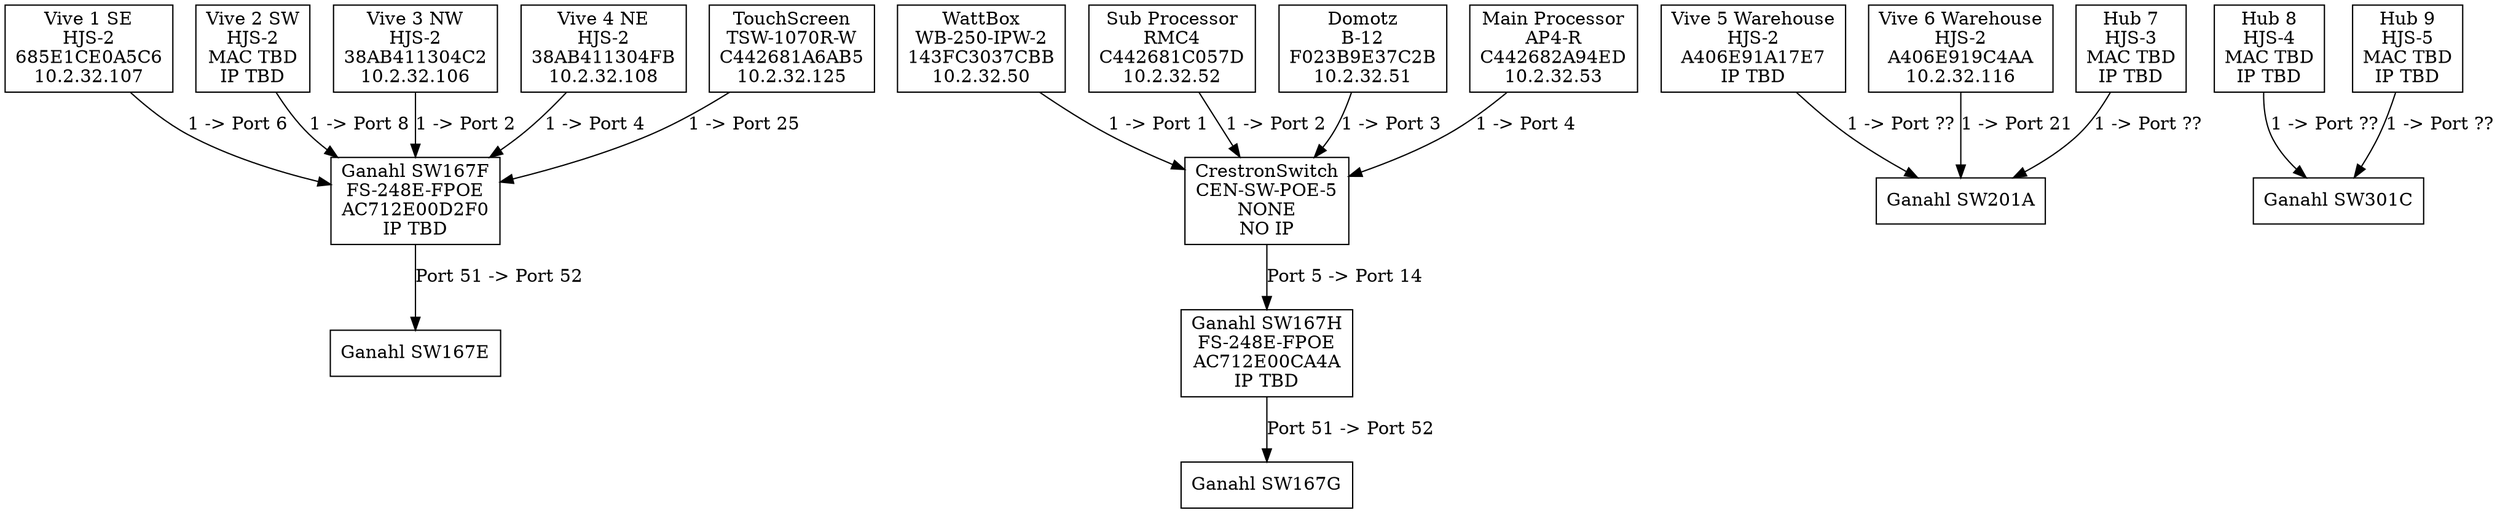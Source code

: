 digraph NetworkDiagram {
    node [shape=box];

"Ganahl SW167F" [label="Ganahl SW167F\nFS-248E-FPOE\nAC712E00D2F0\nIP TBD"];
"Ganahl SW167H" [label="Ganahl SW167H\nFS-248E-FPOE\nAC712E00CA4A\nIP TBD"];
"CrestronSwitch" [label="CrestronSwitch\nCEN-SW-POE-5\nNONE\nNO IP"];
"WattBox" [label="WattBox\nWB-250-IPW-2\n143FC3037CBB\n10.2.32.50"];
"Sub Processor" [label="Sub Processor\nRMC4\nC442681C057D\n10.2.32.52"];
"Domotz" [label="Domotz\nB-12\nF023B9E37C2B\n10.2.32.51"];
"Main Processor" [label="Main Processor\nAP4-R\nC442682A94ED\n10.2.32.53"];
"Vive 1 SE" [label="Vive 1 SE\nHJS-2\n685E1CE0A5C6\n10.2.32.107"];
"Vive 2 SW" [label="Vive 2 SW\nHJS-2\nMAC TBD\nIP TBD"];
"Vive 3 NW" [label="Vive 3 NW\nHJS-2\n38AB411304C2\n10.2.32.106"];
"Vive 4 NE" [label="Vive 4 NE\nHJS-2\n38AB411304FB\n10.2.32.108"];
"Vive 5 Warehouse" [label="Vive 5 Warehouse\nHJS-2\nA406E91A17E7\nIP TBD"];
"Vive 6 Warehouse" [label="Vive 6 Warehouse\nHJS-2\nA406E919C4AA\n10.2.32.116"];
"Hub 7" [label="Hub 7\nHJS-3\nMAC TBD\nIP TBD"];
"Hub 8" [label="Hub 8\nHJS-4\nMAC TBD\nIP TBD"];
"Hub 9" [label="Hub 9\nHJS-5\nMAC TBD\nIP TBD"];
"TouchScreen" [label="TouchScreen\nTSW-1070R-W\nC442681A6AB5\n10.2.32.125"];
    "Ganahl SW167F" -> "Ganahl SW167E" [label="Port 51 -> Port 52"];
    "Ganahl SW167H" -> "Ganahl SW167G" [label="Port 51 -> Port 52"];
    "CrestronSwitch" -> "Ganahl SW167H" [label="Port 5 -> Port 14"];
    "WattBox" -> "CrestronSwitch" [label="1 -> Port 1"];
    "Sub Processor" -> "CrestronSwitch" [label="1 -> Port 2"];
    "Domotz" -> "CrestronSwitch" [label="1 -> Port 3"];
    "Main Processor" -> "CrestronSwitch" [label="1 -> Port 4"];
    "Vive 1 SE" -> "Ganahl SW167F" [label="1 -> Port 6"];
    "Vive 2 SW" -> "Ganahl SW167F" [label="1 -> Port 8"];
    "Vive 3 NW" -> "Ganahl SW167F" [label="1 -> Port 2"];
    "Vive 4 NE" -> "Ganahl SW167F" [label="1 -> Port 4"];
    "Vive 5 Warehouse" -> "Ganahl SW201A" [label="1 -> Port ??"];
    "Vive 6 Warehouse" -> "Ganahl SW201A" [label="1 -> Port 21"];
    "Hub 7" -> "Ganahl SW201A" [label="1 -> Port ??"];
    "Hub 8" -> "Ganahl SW301C" [label="1 -> Port ??"];
    "Hub 9" -> "Ganahl SW301C" [label="1 -> Port ??"];
    "TouchScreen" -> "Ganahl SW167F" [label="1 -> Port 25"];
}
